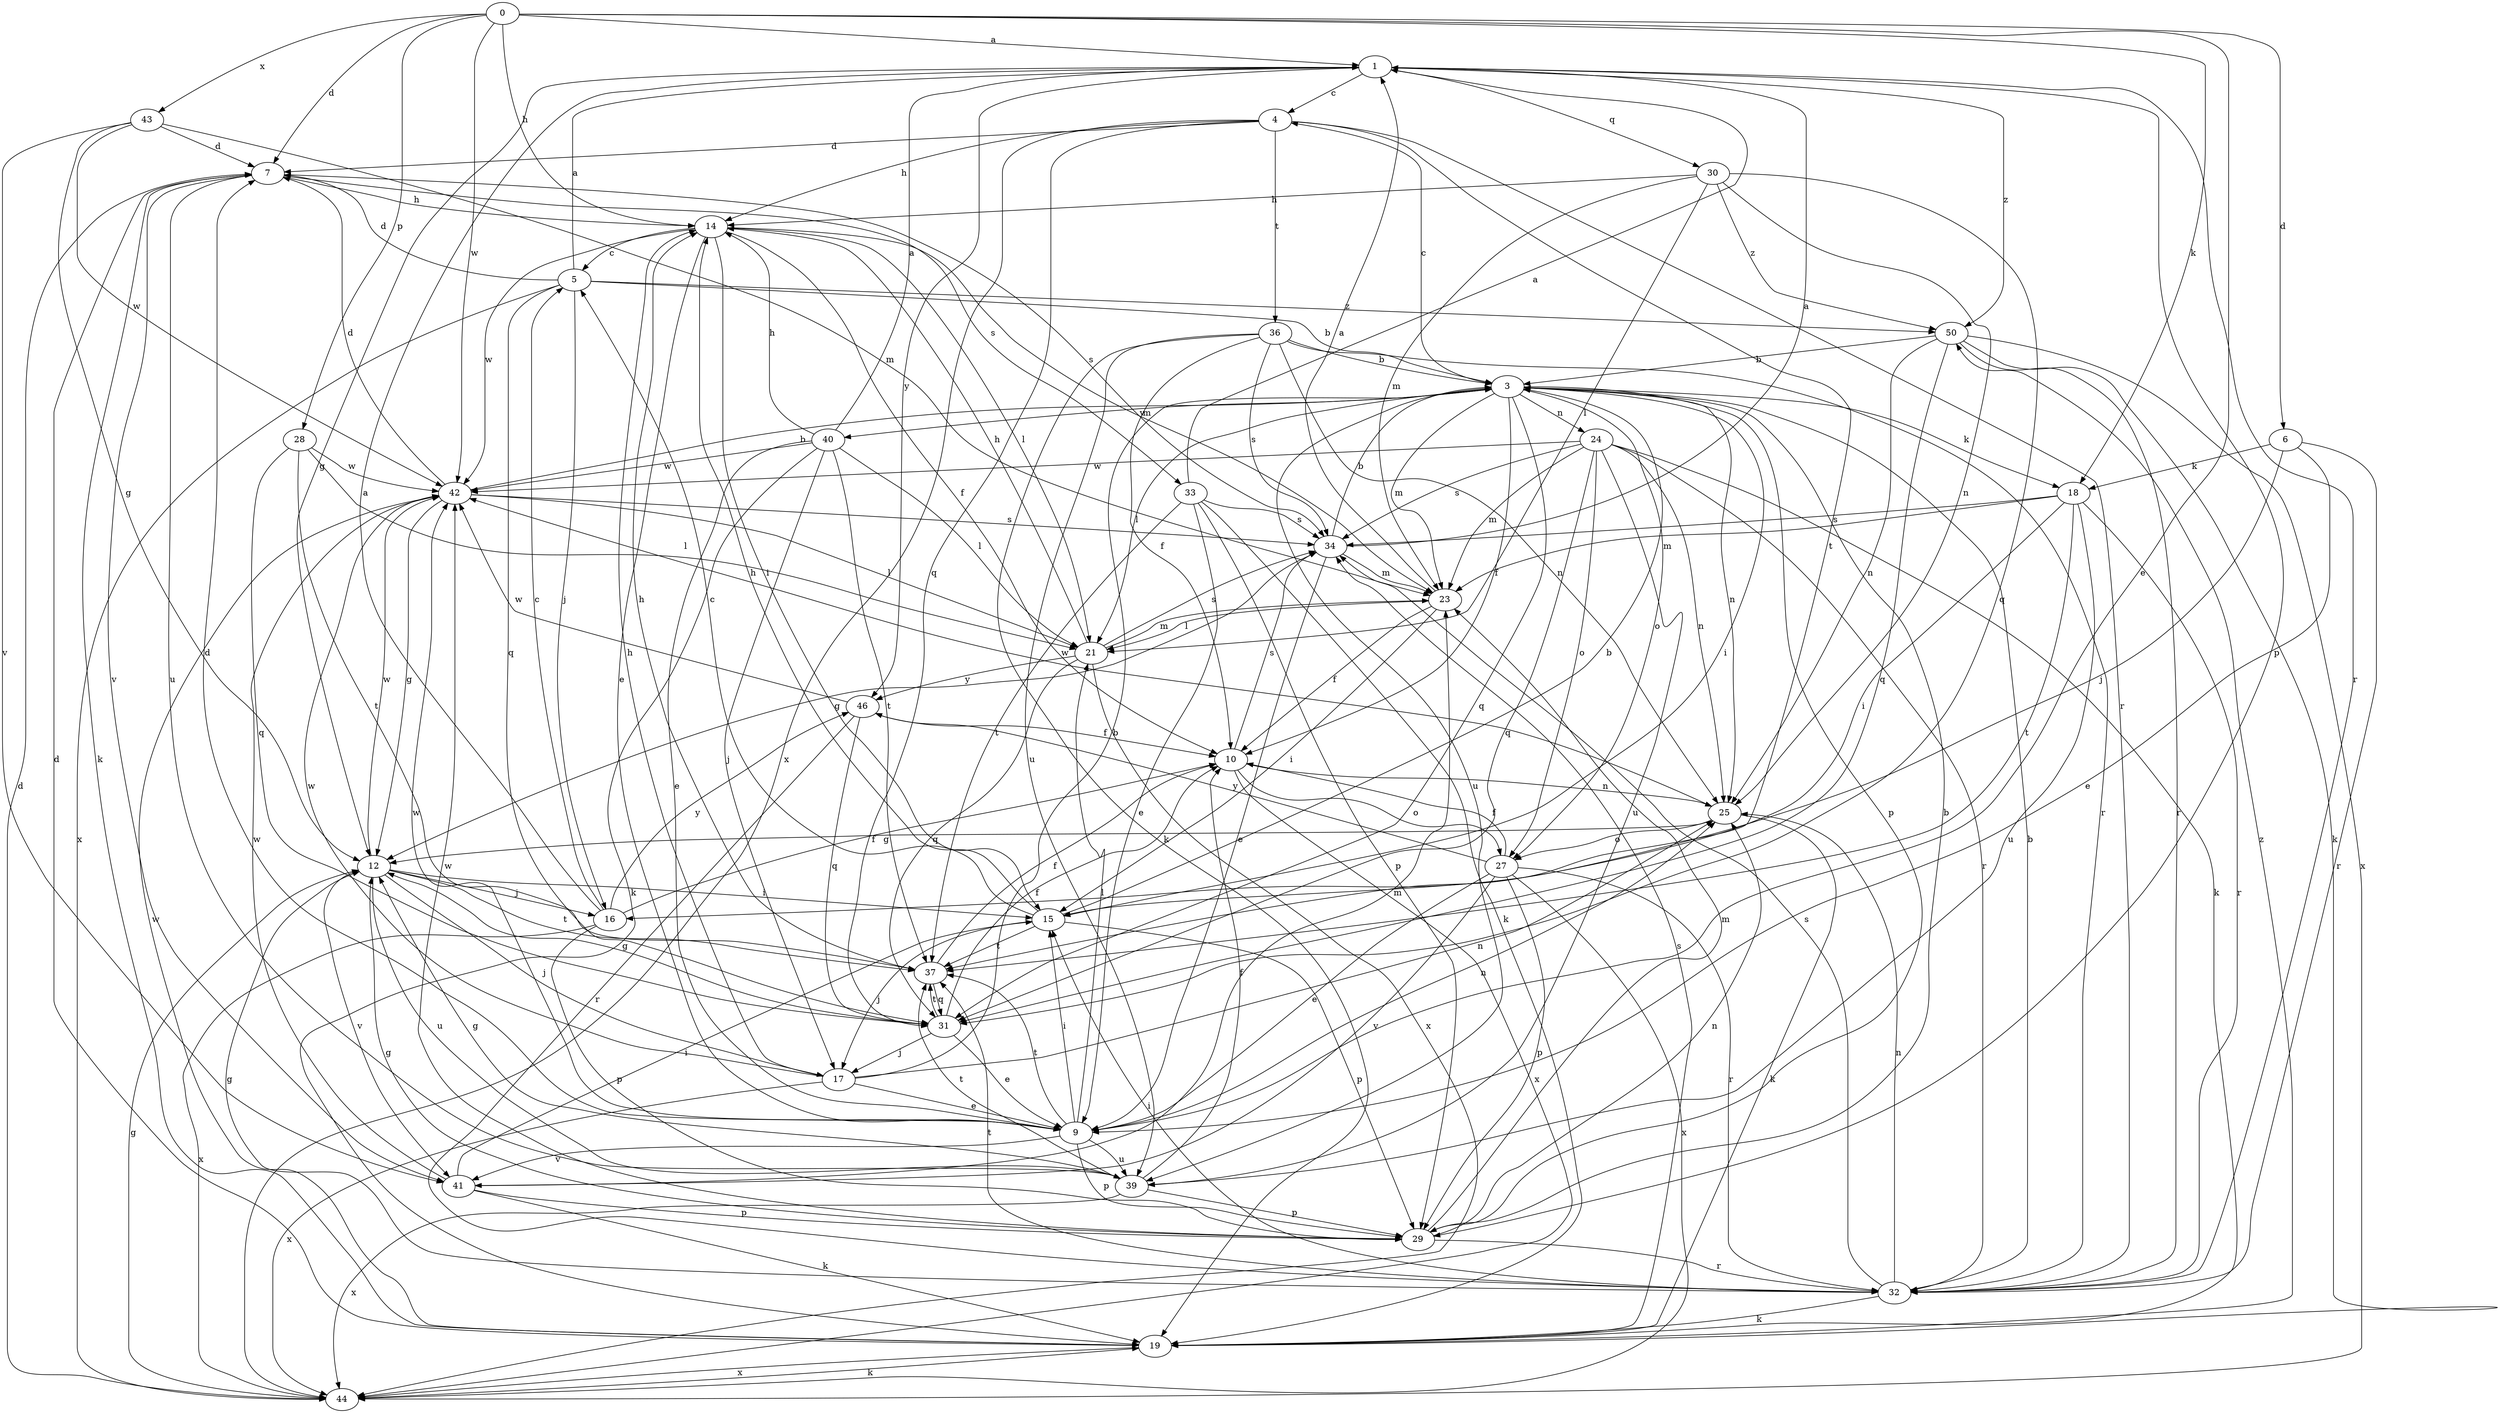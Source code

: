 strict digraph  {
0;
1;
3;
4;
5;
6;
7;
9;
10;
12;
14;
15;
16;
17;
18;
19;
21;
23;
24;
25;
27;
28;
29;
30;
31;
32;
33;
34;
36;
37;
39;
40;
41;
42;
43;
44;
46;
50;
0 -> 1  [label=a];
0 -> 6  [label=d];
0 -> 7  [label=d];
0 -> 9  [label=e];
0 -> 14  [label=h];
0 -> 18  [label=k];
0 -> 28  [label=p];
0 -> 42  [label=w];
0 -> 43  [label=x];
1 -> 4  [label=c];
1 -> 12  [label=g];
1 -> 29  [label=p];
1 -> 30  [label=q];
1 -> 32  [label=r];
1 -> 46  [label=y];
1 -> 50  [label=z];
3 -> 4  [label=c];
3 -> 10  [label=f];
3 -> 15  [label=i];
3 -> 18  [label=k];
3 -> 21  [label=l];
3 -> 23  [label=m];
3 -> 24  [label=n];
3 -> 25  [label=n];
3 -> 27  [label=o];
3 -> 29  [label=p];
3 -> 31  [label=q];
3 -> 39  [label=u];
3 -> 40  [label=v];
4 -> 7  [label=d];
4 -> 14  [label=h];
4 -> 31  [label=q];
4 -> 32  [label=r];
4 -> 36  [label=t];
4 -> 37  [label=t];
4 -> 44  [label=x];
5 -> 1  [label=a];
5 -> 3  [label=b];
5 -> 7  [label=d];
5 -> 16  [label=j];
5 -> 31  [label=q];
5 -> 44  [label=x];
5 -> 50  [label=z];
6 -> 9  [label=e];
6 -> 16  [label=j];
6 -> 18  [label=k];
6 -> 32  [label=r];
7 -> 14  [label=h];
7 -> 19  [label=k];
7 -> 33  [label=s];
7 -> 34  [label=s];
7 -> 39  [label=u];
7 -> 41  [label=v];
9 -> 7  [label=d];
9 -> 15  [label=i];
9 -> 21  [label=l];
9 -> 25  [label=n];
9 -> 29  [label=p];
9 -> 37  [label=t];
9 -> 39  [label=u];
9 -> 41  [label=v];
9 -> 42  [label=w];
10 -> 25  [label=n];
10 -> 27  [label=o];
10 -> 34  [label=s];
10 -> 44  [label=x];
12 -> 15  [label=i];
12 -> 16  [label=j];
12 -> 17  [label=j];
12 -> 37  [label=t];
12 -> 39  [label=u];
12 -> 41  [label=v];
12 -> 42  [label=w];
14 -> 5  [label=c];
14 -> 9  [label=e];
14 -> 10  [label=f];
14 -> 15  [label=i];
14 -> 21  [label=l];
14 -> 23  [label=m];
14 -> 42  [label=w];
15 -> 3  [label=b];
15 -> 5  [label=c];
15 -> 14  [label=h];
15 -> 17  [label=j];
15 -> 29  [label=p];
15 -> 37  [label=t];
16 -> 1  [label=a];
16 -> 5  [label=c];
16 -> 10  [label=f];
16 -> 29  [label=p];
16 -> 44  [label=x];
16 -> 46  [label=y];
17 -> 3  [label=b];
17 -> 9  [label=e];
17 -> 14  [label=h];
17 -> 25  [label=n];
17 -> 42  [label=w];
17 -> 44  [label=x];
18 -> 15  [label=i];
18 -> 23  [label=m];
18 -> 32  [label=r];
18 -> 34  [label=s];
18 -> 37  [label=t];
18 -> 39  [label=u];
19 -> 7  [label=d];
19 -> 34  [label=s];
19 -> 42  [label=w];
19 -> 44  [label=x];
19 -> 50  [label=z];
21 -> 14  [label=h];
21 -> 23  [label=m];
21 -> 31  [label=q];
21 -> 34  [label=s];
21 -> 44  [label=x];
21 -> 46  [label=y];
23 -> 1  [label=a];
23 -> 10  [label=f];
23 -> 15  [label=i];
23 -> 21  [label=l];
24 -> 19  [label=k];
24 -> 23  [label=m];
24 -> 25  [label=n];
24 -> 27  [label=o];
24 -> 31  [label=q];
24 -> 32  [label=r];
24 -> 34  [label=s];
24 -> 39  [label=u];
24 -> 42  [label=w];
25 -> 12  [label=g];
25 -> 19  [label=k];
25 -> 27  [label=o];
25 -> 42  [label=w];
27 -> 9  [label=e];
27 -> 10  [label=f];
27 -> 29  [label=p];
27 -> 32  [label=r];
27 -> 41  [label=v];
27 -> 44  [label=x];
27 -> 46  [label=y];
28 -> 21  [label=l];
28 -> 31  [label=q];
28 -> 37  [label=t];
28 -> 42  [label=w];
29 -> 3  [label=b];
29 -> 12  [label=g];
29 -> 23  [label=m];
29 -> 25  [label=n];
29 -> 32  [label=r];
29 -> 42  [label=w];
30 -> 14  [label=h];
30 -> 21  [label=l];
30 -> 23  [label=m];
30 -> 25  [label=n];
30 -> 31  [label=q];
30 -> 50  [label=z];
31 -> 9  [label=e];
31 -> 10  [label=f];
31 -> 12  [label=g];
31 -> 17  [label=j];
31 -> 37  [label=t];
32 -> 3  [label=b];
32 -> 12  [label=g];
32 -> 15  [label=i];
32 -> 19  [label=k];
32 -> 25  [label=n];
32 -> 34  [label=s];
32 -> 37  [label=t];
33 -> 1  [label=a];
33 -> 9  [label=e];
33 -> 19  [label=k];
33 -> 29  [label=p];
33 -> 34  [label=s];
33 -> 37  [label=t];
34 -> 1  [label=a];
34 -> 3  [label=b];
34 -> 9  [label=e];
34 -> 12  [label=g];
34 -> 23  [label=m];
36 -> 3  [label=b];
36 -> 10  [label=f];
36 -> 19  [label=k];
36 -> 25  [label=n];
36 -> 32  [label=r];
36 -> 34  [label=s];
36 -> 39  [label=u];
37 -> 10  [label=f];
37 -> 14  [label=h];
37 -> 31  [label=q];
39 -> 10  [label=f];
39 -> 12  [label=g];
39 -> 29  [label=p];
39 -> 37  [label=t];
39 -> 44  [label=x];
40 -> 1  [label=a];
40 -> 9  [label=e];
40 -> 14  [label=h];
40 -> 17  [label=j];
40 -> 19  [label=k];
40 -> 21  [label=l];
40 -> 37  [label=t];
40 -> 42  [label=w];
41 -> 15  [label=i];
41 -> 19  [label=k];
41 -> 23  [label=m];
41 -> 29  [label=p];
41 -> 42  [label=w];
42 -> 3  [label=b];
42 -> 7  [label=d];
42 -> 12  [label=g];
42 -> 21  [label=l];
42 -> 34  [label=s];
43 -> 7  [label=d];
43 -> 12  [label=g];
43 -> 23  [label=m];
43 -> 41  [label=v];
43 -> 42  [label=w];
44 -> 7  [label=d];
44 -> 12  [label=g];
44 -> 19  [label=k];
46 -> 10  [label=f];
46 -> 31  [label=q];
46 -> 32  [label=r];
46 -> 42  [label=w];
50 -> 3  [label=b];
50 -> 19  [label=k];
50 -> 25  [label=n];
50 -> 31  [label=q];
50 -> 32  [label=r];
50 -> 44  [label=x];
}
